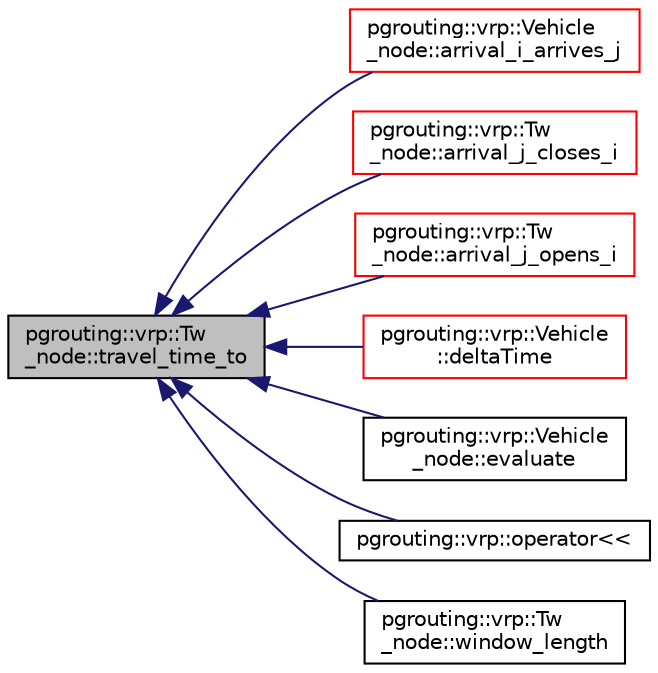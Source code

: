 digraph "pgrouting::vrp::Tw_node::travel_time_to"
{
  edge [fontname="Helvetica",fontsize="10",labelfontname="Helvetica",labelfontsize="10"];
  node [fontname="Helvetica",fontsize="10",shape=record];
  rankdir="LR";
  Node757 [label="pgrouting::vrp::Tw\l_node::travel_time_to",height=0.2,width=0.4,color="black", fillcolor="grey75", style="filled", fontcolor="black"];
  Node757 -> Node758 [dir="back",color="midnightblue",fontsize="10",style="solid",fontname="Helvetica"];
  Node758 [label="pgrouting::vrp::Vehicle\l_node::arrival_i_arrives_j",height=0.2,width=0.4,color="red", fillcolor="white", style="filled",URL="$classpgrouting_1_1vrp_1_1Vehicle__node.html#a810f8e5e0deea10816247439a890a2a1",tooltip="@ { "];
  Node757 -> Node762 [dir="back",color="midnightblue",fontsize="10",style="solid",fontname="Helvetica"];
  Node762 [label="pgrouting::vrp::Tw\l_node::arrival_j_closes_i",height=0.2,width=0.4,color="red", fillcolor="white", style="filled",URL="$classpgrouting_1_1vrp_1_1Tw__node.html#aa1a22978cc7674504dcdc570bcb5f354",tooltip="The actual arrival time at this node, given that: this node is visited directly after other node and ..."];
  Node757 -> Node766 [dir="back",color="midnightblue",fontsize="10",style="solid",fontname="Helvetica"];
  Node766 [label="pgrouting::vrp::Tw\l_node::arrival_j_opens_i",height=0.2,width=0.4,color="red", fillcolor="white", style="filled",URL="$classpgrouting_1_1vrp_1_1Tw__node.html#a3cf23e97726fbef9a8ffba6952a2aba1",tooltip="@ { "];
  Node757 -> Node799 [dir="back",color="midnightblue",fontsize="10",style="solid",fontname="Helvetica"];
  Node799 [label="pgrouting::vrp::Vehicle\l::deltaTime",height=0.2,width=0.4,color="red", fillcolor="white", style="filled",URL="$classpgrouting_1_1vrp_1_1Vehicle.html#af16bda121ef322dc50702241a9b20985"];
  Node757 -> Node801 [dir="back",color="midnightblue",fontsize="10",style="solid",fontname="Helvetica"];
  Node801 [label="pgrouting::vrp::Vehicle\l_node::evaluate",height=0.2,width=0.4,color="black", fillcolor="white", style="filled",URL="$classpgrouting_1_1vrp_1_1Vehicle__node.html#ae31aa1d703cda83218f673c0a9a21340"];
  Node757 -> Node802 [dir="back",color="midnightblue",fontsize="10",style="solid",fontname="Helvetica"];
  Node802 [label="pgrouting::vrp::operator\<\<",height=0.2,width=0.4,color="black", fillcolor="white", style="filled",URL="$namespacepgrouting_1_1vrp.html#ad6fdaacceafff2916f80fb6855c58135"];
  Node757 -> Node803 [dir="back",color="midnightblue",fontsize="10",style="solid",fontname="Helvetica"];
  Node803 [label="pgrouting::vrp::Tw\l_node::window_length",height=0.2,width=0.4,color="black", fillcolor="white", style="filled",URL="$classpgrouting_1_1vrp_1_1Tw__node.html#ae32d27ea7a2dfcb283dd104129d402b1",tooltip="Returns the length of time between the opening and closing. "];
}
